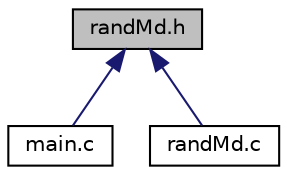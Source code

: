 digraph "randMd.h"
{
  edge [fontname="Helvetica",fontsize="10",labelfontname="Helvetica",labelfontsize="10"];
  node [fontname="Helvetica",fontsize="10",shape=record];
  Node1 [label="randMd.h",height=0.2,width=0.4,color="black", fillcolor="grey75", style="filled", fontcolor="black"];
  Node1 -> Node2 [dir="back",color="midnightblue",fontsize="10",style="solid"];
  Node2 [label="main.c",height=0.2,width=0.4,color="black", fillcolor="white", style="filled",URL="$d0/d29/main_8c.html",tooltip="Main file to run the different modes and GUI options. "];
  Node1 -> Node3 [dir="back",color="midnightblue",fontsize="10",style="solid"];
  Node3 [label="randMd.c",height=0.2,width=0.4,color="black", fillcolor="white", style="filled",URL="$d9/d05/rand_md_8c.html",tooltip="Rand mode related functions. "];
}
